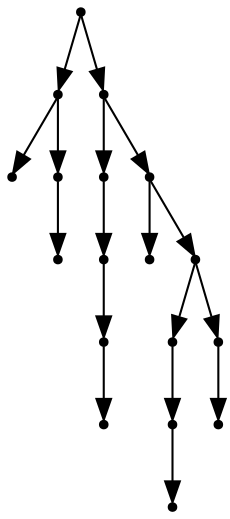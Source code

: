 digraph {
  17 [shape=point];
  3 [shape=point];
  0 [shape=point];
  2 [shape=point];
  1 [shape=point];
  16 [shape=point];
  7 [shape=point];
  6 [shape=point];
  5 [shape=point];
  4 [shape=point];
  15 [shape=point];
  8 [shape=point];
  14 [shape=point];
  11 [shape=point];
  10 [shape=point];
  9 [shape=point];
  13 [shape=point];
  12 [shape=point];
17 -> 3;
3 -> 0;
3 -> 2;
2 -> 1;
17 -> 16;
16 -> 7;
7 -> 6;
6 -> 5;
5 -> 4;
16 -> 15;
15 -> 8;
15 -> 14;
14 -> 11;
11 -> 10;
10 -> 9;
14 -> 13;
13 -> 12;
}

